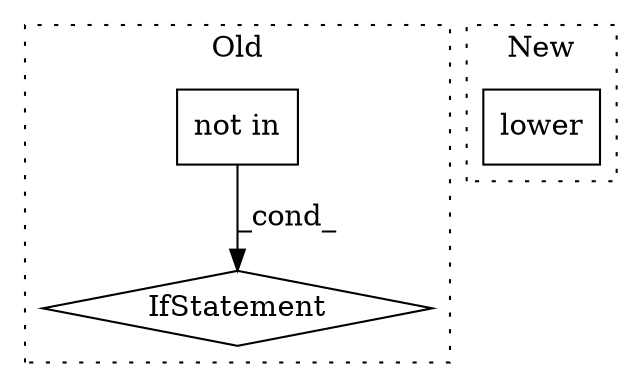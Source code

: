 digraph G {
subgraph cluster0 {
1 [label="not in" a="108" s="825" l="30" shape="box"];
3 [label="IfStatement" a="25" s="816,896" l="4,2" shape="diamond"];
label = "Old";
style="dotted";
}
subgraph cluster1 {
2 [label="lower" a="32" s="977" l="7" shape="box"];
label = "New";
style="dotted";
}
1 -> 3 [label="_cond_"];
}